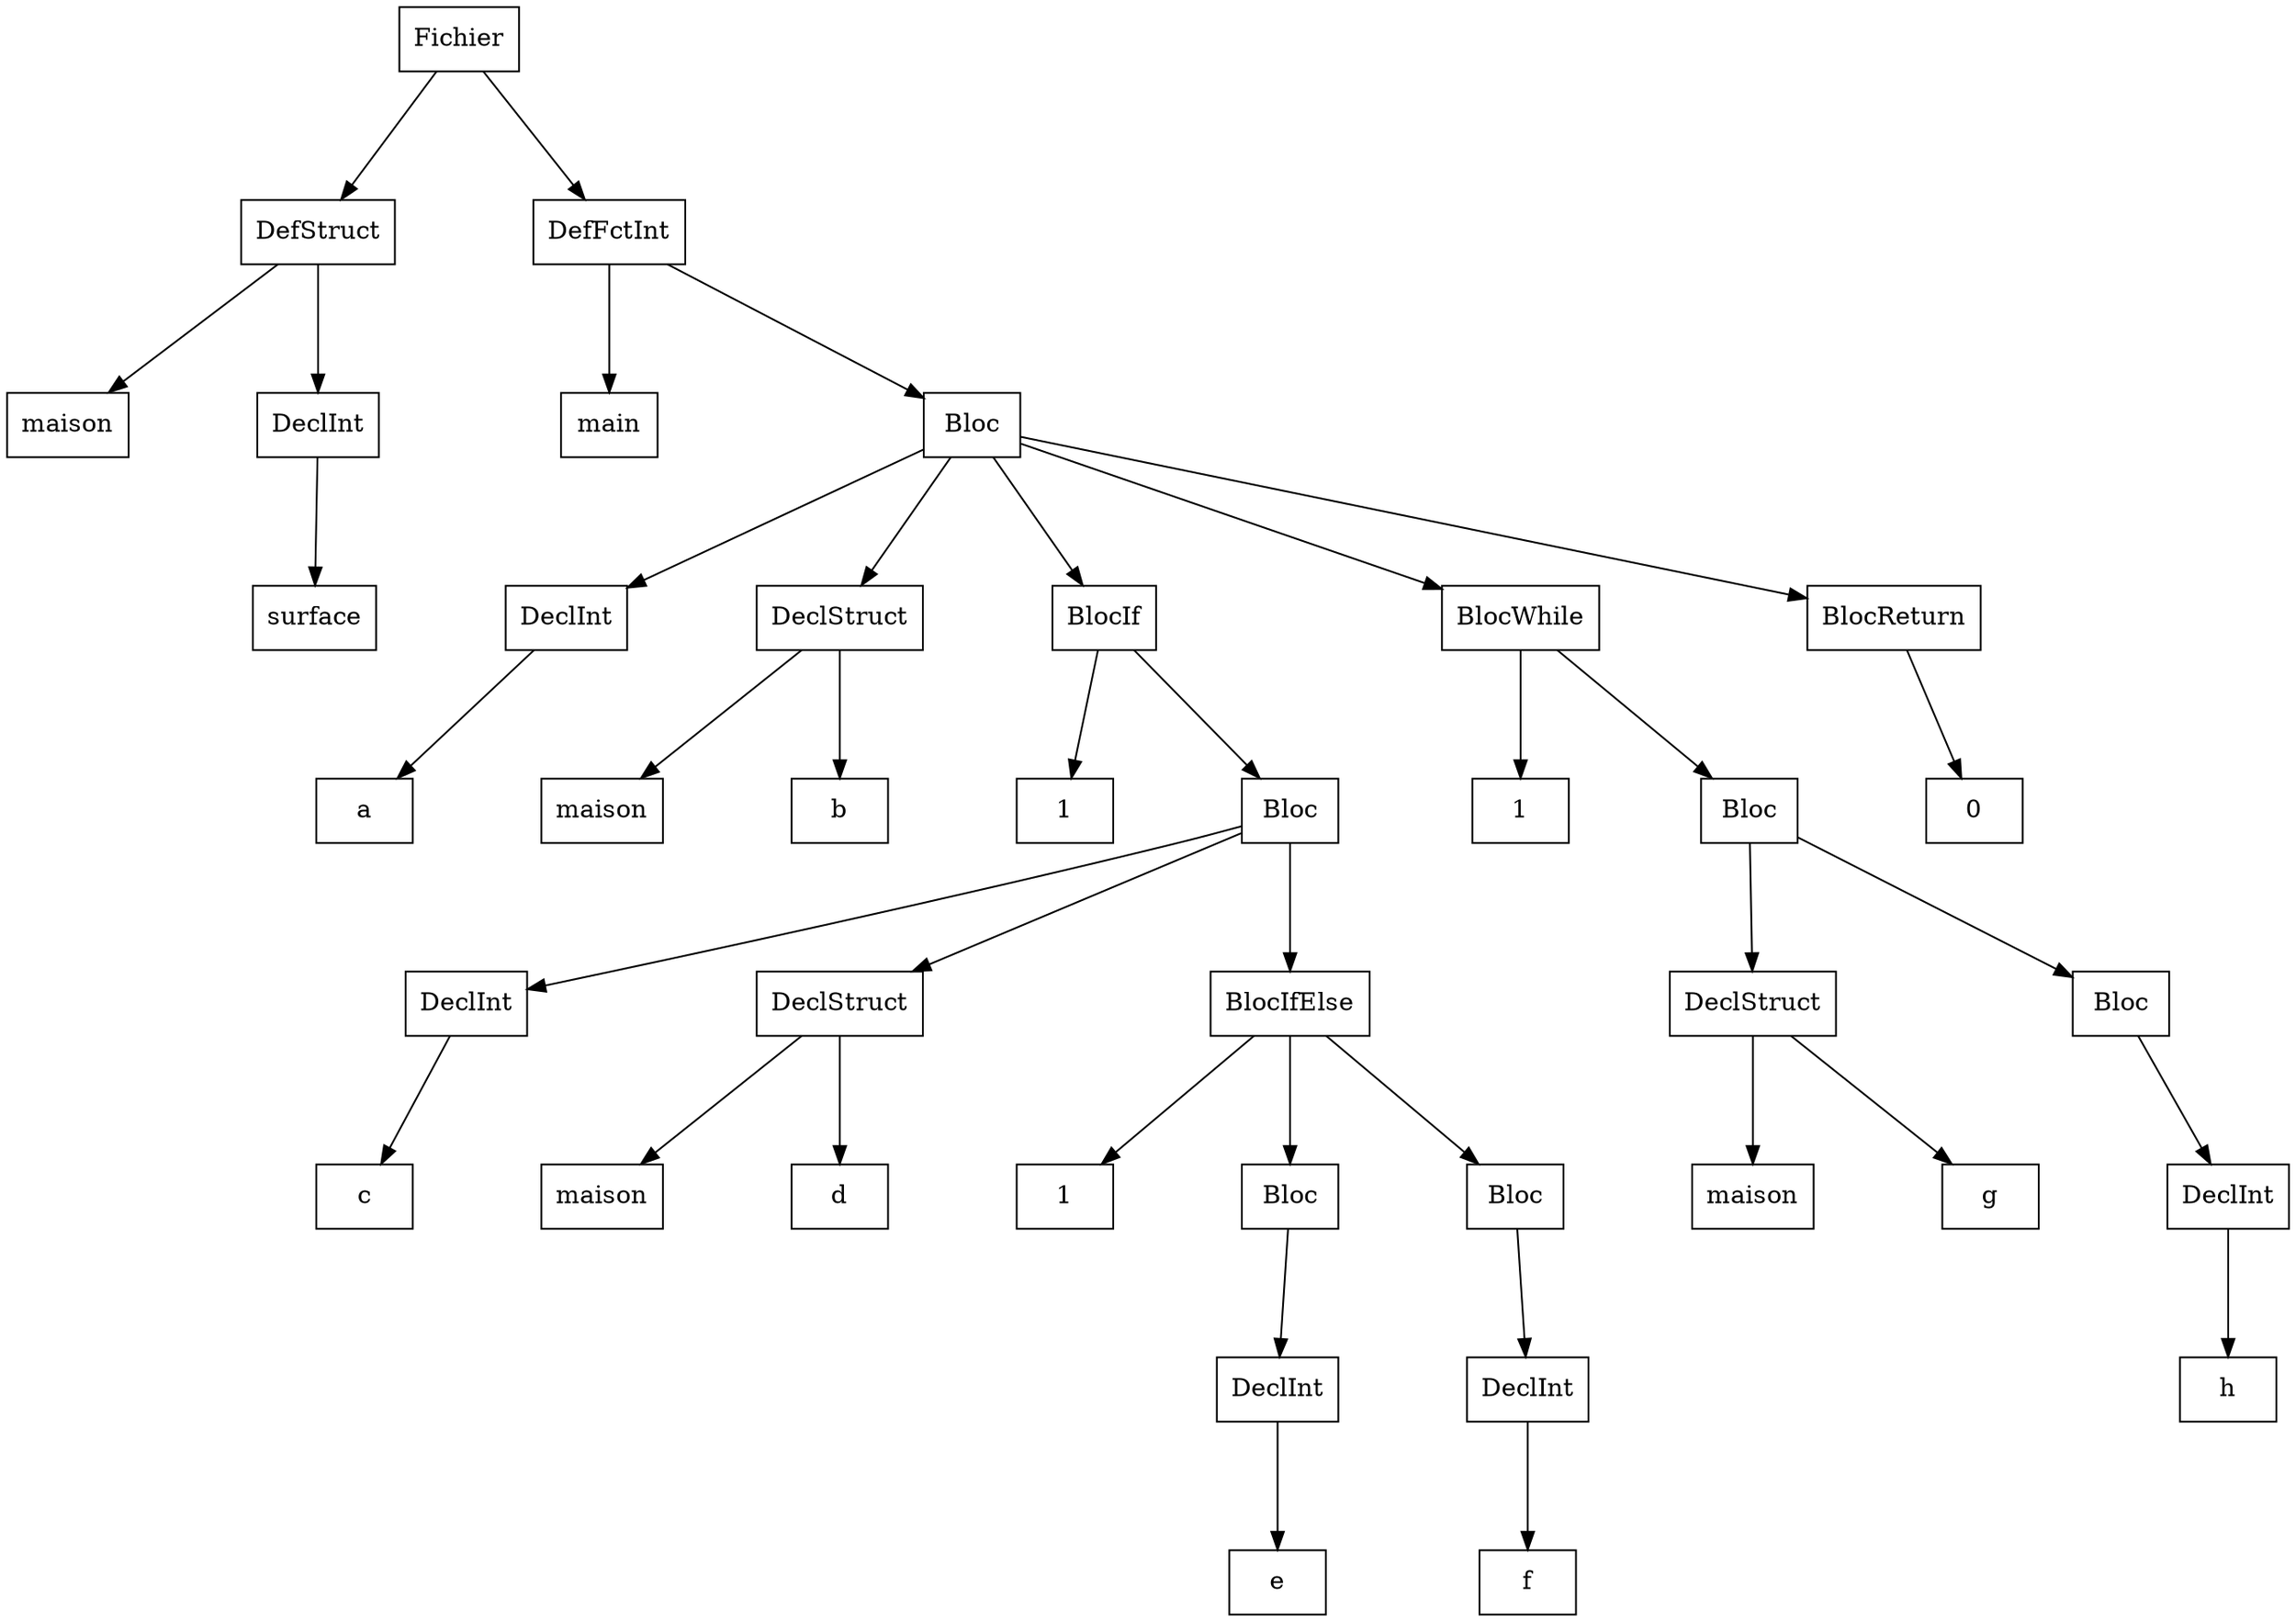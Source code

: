 digraph "ast"{

	nodesep=1;
	ranksep=1;

	N0 [label="Fichier", shape="box"];
	N1 [label="DefStruct", shape="box"];
	N2 [label="maison", shape="box"];
	N3 [label="DeclInt", shape="box"];
	N4 [label="surface", shape="box"];
	N5 [label="DefFctInt", shape="box"];
	N6 [label="main", shape="box"];
	N7 [label="Bloc", shape="box"];
	N8 [label="DeclInt", shape="box"];
	N9 [label="a", shape="box"];
	N10 [label="DeclStruct", shape="box"];
	N11 [label="maison", shape="box"];
	N12 [label="b", shape="box"];
	N13 [label="BlocIf", shape="box"];
	N14 [label="1", shape="box"];
	N15 [label="Bloc", shape="box"];
	N16 [label="DeclInt", shape="box"];
	N17 [label="c", shape="box"];
	N18 [label="DeclStruct", shape="box"];
	N19 [label="maison", shape="box"];
	N20 [label="d", shape="box"];
	N21 [label="BlocIfElse", shape="box"];
	N22 [label="1", shape="box"];
	N23 [label="Bloc", shape="box"];
	N24 [label="DeclInt", shape="box"];
	N25 [label="e", shape="box"];
	N26 [label="Bloc", shape="box"];
	N27 [label="DeclInt", shape="box"];
	N28 [label="f", shape="box"];
	N29 [label="BlocWhile", shape="box"];
	N30 [label="1", shape="box"];
	N31 [label="Bloc", shape="box"];
	N32 [label="DeclStruct", shape="box"];
	N33 [label="maison", shape="box"];
	N34 [label="g", shape="box"];
	N35 [label="Bloc", shape="box"];
	N36 [label="DeclInt", shape="box"];
	N37 [label="h", shape="box"];
	N38 [label="BlocReturn", shape="box"];
	N39 [label="0", shape="box"];

	N1 -> N2; 
	N3 -> N4; 
	N1 -> N3; 
	N0 -> N1; 
	N5 -> N6; 
	N8 -> N9; 
	N7 -> N8; 
	N10 -> N11; 
	N10 -> N12; 
	N7 -> N10; 
	N13 -> N14; 
	N16 -> N17; 
	N15 -> N16; 
	N18 -> N19; 
	N18 -> N20; 
	N15 -> N18; 
	N21 -> N22; 
	N24 -> N25; 
	N23 -> N24; 
	N21 -> N23; 
	N27 -> N28; 
	N26 -> N27; 
	N21 -> N26; 
	N15 -> N21; 
	N13 -> N15; 
	N7 -> N13; 
	N29 -> N30; 
	N32 -> N33; 
	N32 -> N34; 
	N31 -> N32; 
	N36 -> N37; 
	N35 -> N36; 
	N31 -> N35; 
	N29 -> N31; 
	N7 -> N29; 
	N38 -> N39; 
	N7 -> N38; 
	N5 -> N7; 
	N0 -> N5; 
}
